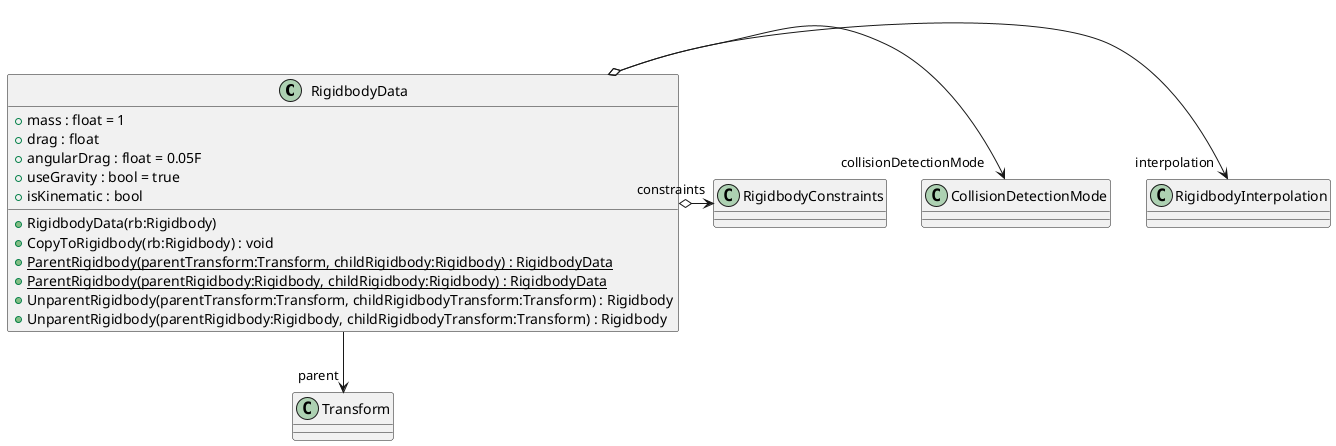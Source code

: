 @startuml
class RigidbodyData {
    + mass : float = 1
    + drag : float
    + angularDrag : float = 0.05F
    + useGravity : bool = true
    + isKinematic : bool
    + RigidbodyData(rb:Rigidbody)
    + CopyToRigidbody(rb:Rigidbody) : void
    + {static} ParentRigidbody(parentTransform:Transform, childRigidbody:Rigidbody) : RigidbodyData
    + {static} ParentRigidbody(parentRigidbody:Rigidbody, childRigidbody:Rigidbody) : RigidbodyData
    + UnparentRigidbody(parentTransform:Transform, childRigidbodyTransform:Transform) : Rigidbody
    + UnparentRigidbody(parentRigidbody:Rigidbody, childRigidbodyTransform:Transform) : Rigidbody
}
RigidbodyData o-> "interpolation" RigidbodyInterpolation
RigidbodyData o-> "collisionDetectionMode" CollisionDetectionMode
RigidbodyData o-> "constraints" RigidbodyConstraints
RigidbodyData --> "parent" Transform
@enduml
